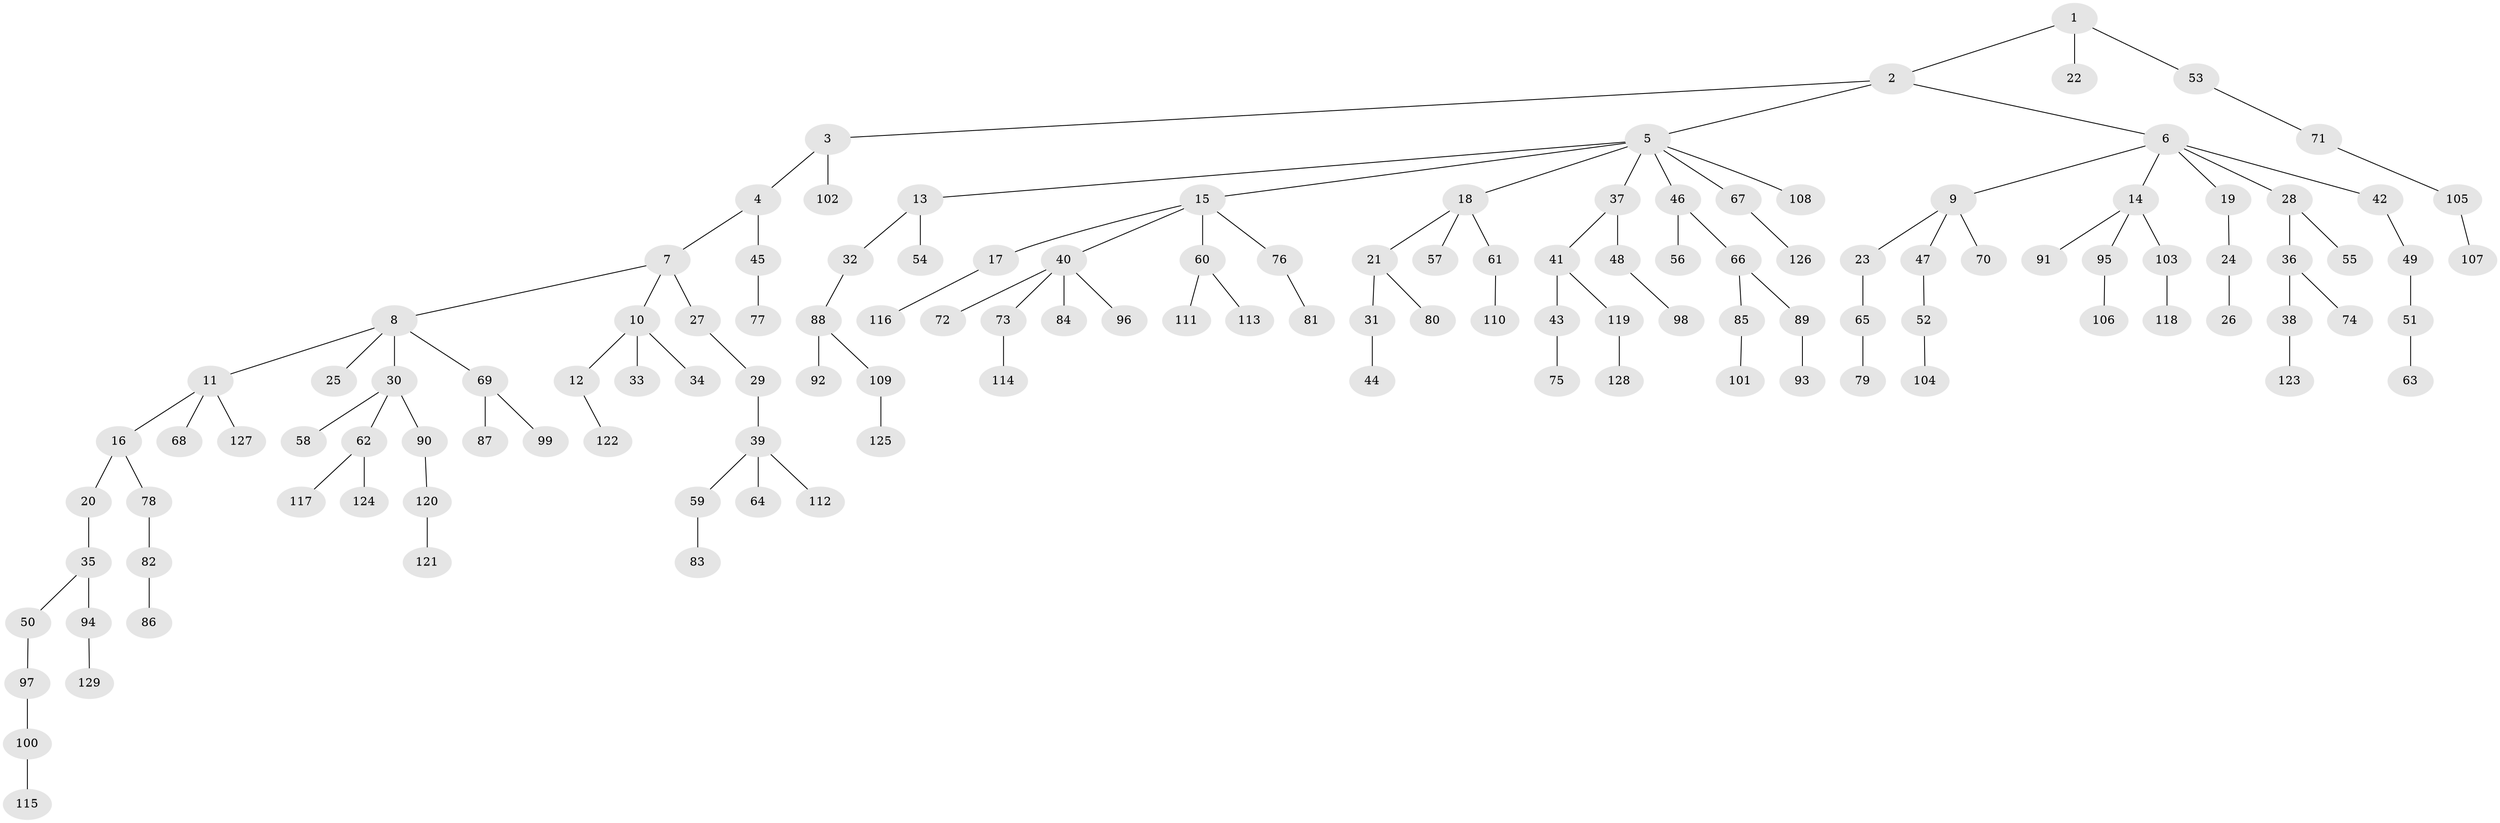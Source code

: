// Generated by graph-tools (version 1.1) at 2025/36/03/09/25 02:36:48]
// undirected, 129 vertices, 128 edges
graph export_dot {
graph [start="1"]
  node [color=gray90,style=filled];
  1;
  2;
  3;
  4;
  5;
  6;
  7;
  8;
  9;
  10;
  11;
  12;
  13;
  14;
  15;
  16;
  17;
  18;
  19;
  20;
  21;
  22;
  23;
  24;
  25;
  26;
  27;
  28;
  29;
  30;
  31;
  32;
  33;
  34;
  35;
  36;
  37;
  38;
  39;
  40;
  41;
  42;
  43;
  44;
  45;
  46;
  47;
  48;
  49;
  50;
  51;
  52;
  53;
  54;
  55;
  56;
  57;
  58;
  59;
  60;
  61;
  62;
  63;
  64;
  65;
  66;
  67;
  68;
  69;
  70;
  71;
  72;
  73;
  74;
  75;
  76;
  77;
  78;
  79;
  80;
  81;
  82;
  83;
  84;
  85;
  86;
  87;
  88;
  89;
  90;
  91;
  92;
  93;
  94;
  95;
  96;
  97;
  98;
  99;
  100;
  101;
  102;
  103;
  104;
  105;
  106;
  107;
  108;
  109;
  110;
  111;
  112;
  113;
  114;
  115;
  116;
  117;
  118;
  119;
  120;
  121;
  122;
  123;
  124;
  125;
  126;
  127;
  128;
  129;
  1 -- 2;
  1 -- 22;
  1 -- 53;
  2 -- 3;
  2 -- 5;
  2 -- 6;
  3 -- 4;
  3 -- 102;
  4 -- 7;
  4 -- 45;
  5 -- 13;
  5 -- 15;
  5 -- 18;
  5 -- 37;
  5 -- 46;
  5 -- 67;
  5 -- 108;
  6 -- 9;
  6 -- 14;
  6 -- 19;
  6 -- 28;
  6 -- 42;
  7 -- 8;
  7 -- 10;
  7 -- 27;
  8 -- 11;
  8 -- 25;
  8 -- 30;
  8 -- 69;
  9 -- 23;
  9 -- 47;
  9 -- 70;
  10 -- 12;
  10 -- 33;
  10 -- 34;
  11 -- 16;
  11 -- 68;
  11 -- 127;
  12 -- 122;
  13 -- 32;
  13 -- 54;
  14 -- 91;
  14 -- 95;
  14 -- 103;
  15 -- 17;
  15 -- 40;
  15 -- 60;
  15 -- 76;
  16 -- 20;
  16 -- 78;
  17 -- 116;
  18 -- 21;
  18 -- 57;
  18 -- 61;
  19 -- 24;
  20 -- 35;
  21 -- 31;
  21 -- 80;
  23 -- 65;
  24 -- 26;
  27 -- 29;
  28 -- 36;
  28 -- 55;
  29 -- 39;
  30 -- 58;
  30 -- 62;
  30 -- 90;
  31 -- 44;
  32 -- 88;
  35 -- 50;
  35 -- 94;
  36 -- 38;
  36 -- 74;
  37 -- 41;
  37 -- 48;
  38 -- 123;
  39 -- 59;
  39 -- 64;
  39 -- 112;
  40 -- 72;
  40 -- 73;
  40 -- 84;
  40 -- 96;
  41 -- 43;
  41 -- 119;
  42 -- 49;
  43 -- 75;
  45 -- 77;
  46 -- 56;
  46 -- 66;
  47 -- 52;
  48 -- 98;
  49 -- 51;
  50 -- 97;
  51 -- 63;
  52 -- 104;
  53 -- 71;
  59 -- 83;
  60 -- 111;
  60 -- 113;
  61 -- 110;
  62 -- 117;
  62 -- 124;
  65 -- 79;
  66 -- 85;
  66 -- 89;
  67 -- 126;
  69 -- 87;
  69 -- 99;
  71 -- 105;
  73 -- 114;
  76 -- 81;
  78 -- 82;
  82 -- 86;
  85 -- 101;
  88 -- 92;
  88 -- 109;
  89 -- 93;
  90 -- 120;
  94 -- 129;
  95 -- 106;
  97 -- 100;
  100 -- 115;
  103 -- 118;
  105 -- 107;
  109 -- 125;
  119 -- 128;
  120 -- 121;
}

